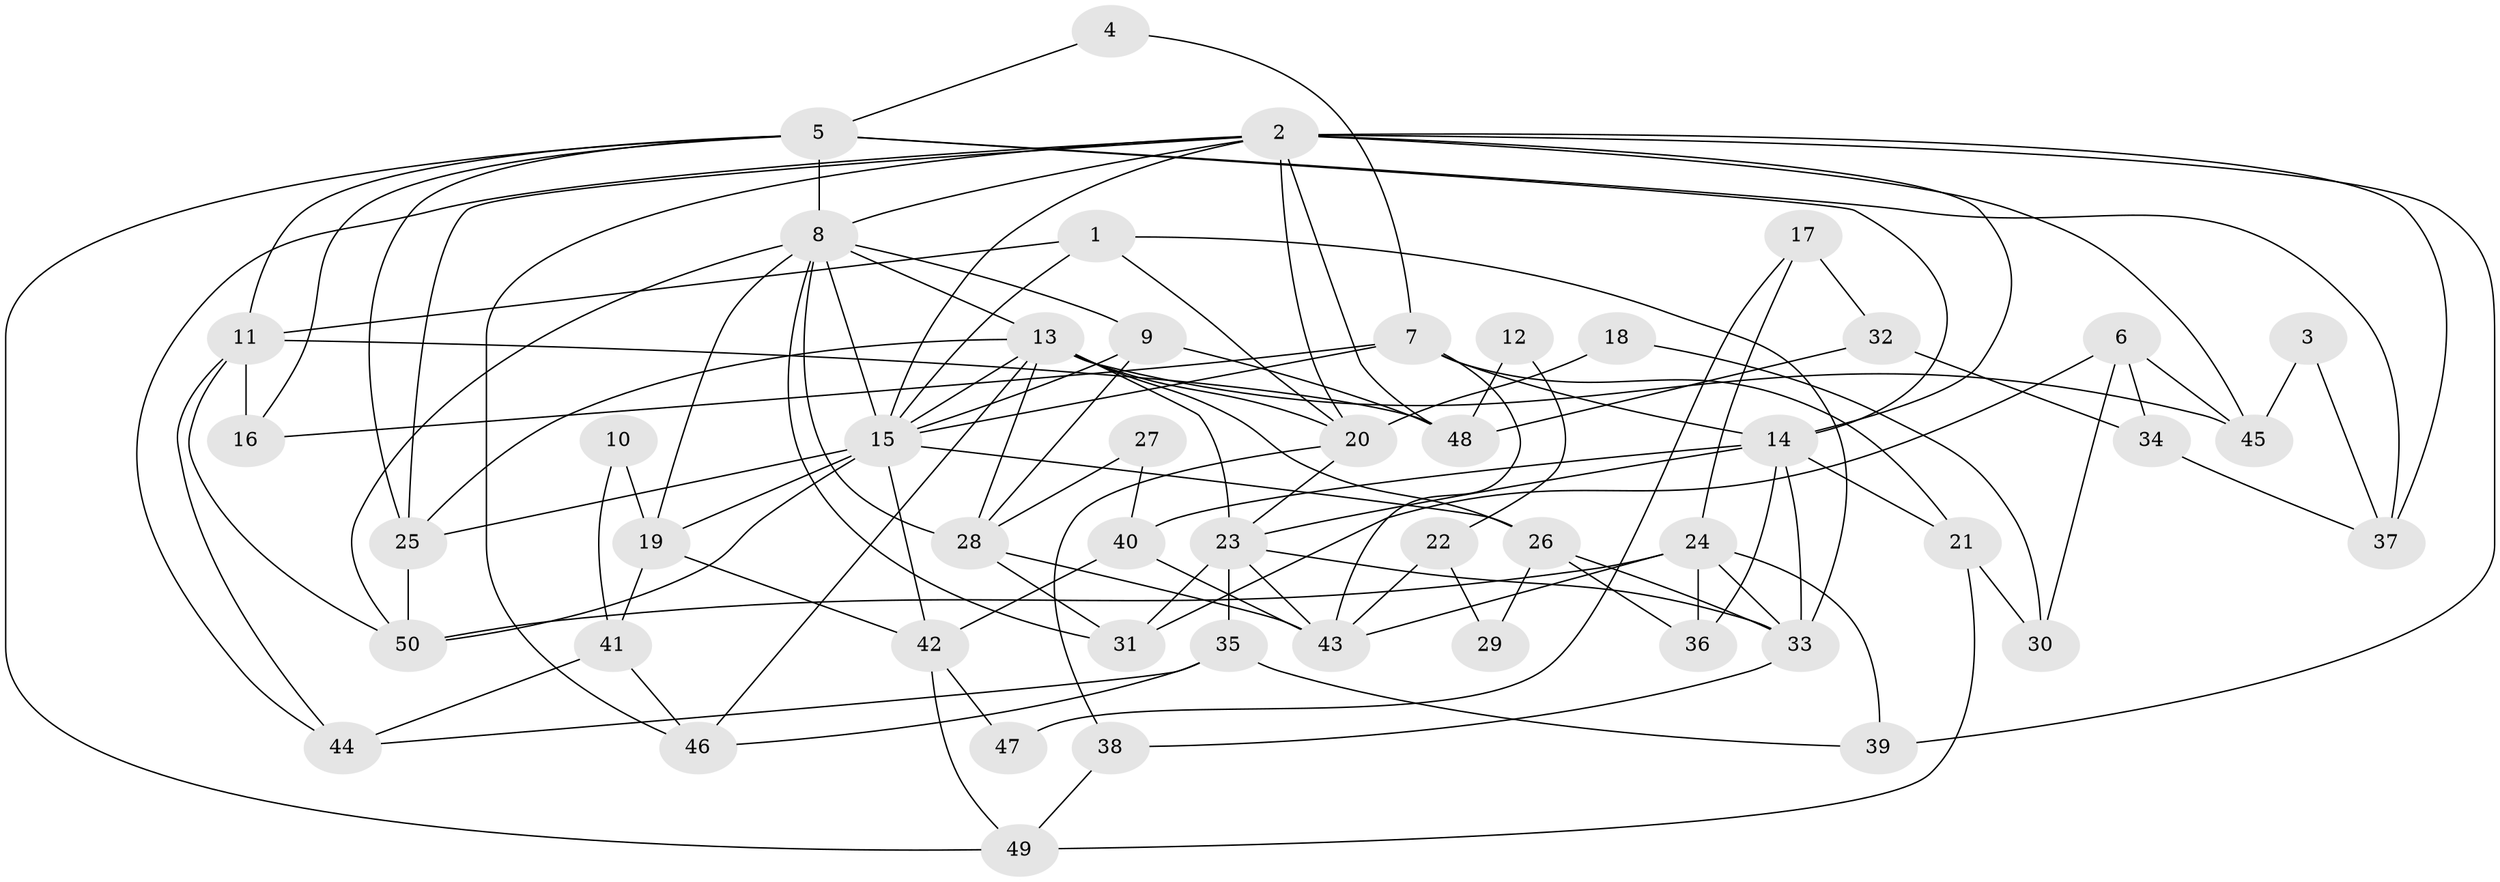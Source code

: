 // original degree distribution, {4: 0.3170731707317073, 5: 0.17073170731707318, 2: 0.0975609756097561, 3: 0.2926829268292683, 7: 0.012195121951219513, 6: 0.08536585365853659, 9: 0.012195121951219513, 8: 0.012195121951219513}
// Generated by graph-tools (version 1.1) at 2025/51/03/04/25 22:51:06]
// undirected, 50 vertices, 115 edges
graph export_dot {
  node [color=gray90,style=filled];
  1;
  2;
  3;
  4;
  5;
  6;
  7;
  8;
  9;
  10;
  11;
  12;
  13;
  14;
  15;
  16;
  17;
  18;
  19;
  20;
  21;
  22;
  23;
  24;
  25;
  26;
  27;
  28;
  29;
  30;
  31;
  32;
  33;
  34;
  35;
  36;
  37;
  38;
  39;
  40;
  41;
  42;
  43;
  44;
  45;
  46;
  47;
  48;
  49;
  50;
  1 -- 11 [weight=1.0];
  1 -- 15 [weight=1.0];
  1 -- 20 [weight=1.0];
  1 -- 33 [weight=1.0];
  2 -- 8 [weight=1.0];
  2 -- 14 [weight=2.0];
  2 -- 15 [weight=1.0];
  2 -- 20 [weight=2.0];
  2 -- 25 [weight=1.0];
  2 -- 37 [weight=1.0];
  2 -- 39 [weight=1.0];
  2 -- 44 [weight=1.0];
  2 -- 45 [weight=1.0];
  2 -- 46 [weight=1.0];
  2 -- 48 [weight=1.0];
  3 -- 37 [weight=1.0];
  3 -- 45 [weight=1.0];
  4 -- 5 [weight=1.0];
  4 -- 7 [weight=1.0];
  5 -- 8 [weight=4.0];
  5 -- 11 [weight=1.0];
  5 -- 14 [weight=1.0];
  5 -- 16 [weight=1.0];
  5 -- 25 [weight=1.0];
  5 -- 37 [weight=2.0];
  5 -- 49 [weight=1.0];
  6 -- 30 [weight=1.0];
  6 -- 31 [weight=1.0];
  6 -- 34 [weight=1.0];
  6 -- 45 [weight=1.0];
  7 -- 14 [weight=2.0];
  7 -- 15 [weight=1.0];
  7 -- 16 [weight=2.0];
  7 -- 21 [weight=1.0];
  7 -- 43 [weight=1.0];
  8 -- 9 [weight=1.0];
  8 -- 13 [weight=1.0];
  8 -- 15 [weight=1.0];
  8 -- 19 [weight=1.0];
  8 -- 28 [weight=1.0];
  8 -- 31 [weight=1.0];
  8 -- 50 [weight=1.0];
  9 -- 15 [weight=1.0];
  9 -- 28 [weight=1.0];
  9 -- 48 [weight=1.0];
  10 -- 19 [weight=1.0];
  10 -- 41 [weight=1.0];
  11 -- 16 [weight=2.0];
  11 -- 44 [weight=1.0];
  11 -- 48 [weight=1.0];
  11 -- 50 [weight=1.0];
  12 -- 22 [weight=1.0];
  12 -- 48 [weight=1.0];
  13 -- 15 [weight=1.0];
  13 -- 20 [weight=1.0];
  13 -- 23 [weight=1.0];
  13 -- 25 [weight=1.0];
  13 -- 26 [weight=1.0];
  13 -- 28 [weight=1.0];
  13 -- 45 [weight=1.0];
  13 -- 46 [weight=1.0];
  14 -- 21 [weight=1.0];
  14 -- 23 [weight=1.0];
  14 -- 33 [weight=1.0];
  14 -- 36 [weight=1.0];
  14 -- 40 [weight=1.0];
  15 -- 19 [weight=1.0];
  15 -- 25 [weight=1.0];
  15 -- 26 [weight=4.0];
  15 -- 42 [weight=1.0];
  15 -- 50 [weight=1.0];
  17 -- 24 [weight=1.0];
  17 -- 32 [weight=1.0];
  17 -- 47 [weight=1.0];
  18 -- 20 [weight=1.0];
  18 -- 30 [weight=1.0];
  19 -- 41 [weight=1.0];
  19 -- 42 [weight=1.0];
  20 -- 23 [weight=1.0];
  20 -- 38 [weight=1.0];
  21 -- 30 [weight=1.0];
  21 -- 49 [weight=1.0];
  22 -- 29 [weight=1.0];
  22 -- 43 [weight=1.0];
  23 -- 31 [weight=1.0];
  23 -- 33 [weight=1.0];
  23 -- 35 [weight=1.0];
  23 -- 43 [weight=1.0];
  24 -- 33 [weight=1.0];
  24 -- 36 [weight=1.0];
  24 -- 39 [weight=1.0];
  24 -- 43 [weight=1.0];
  24 -- 50 [weight=1.0];
  25 -- 50 [weight=1.0];
  26 -- 29 [weight=1.0];
  26 -- 33 [weight=1.0];
  26 -- 36 [weight=1.0];
  27 -- 28 [weight=1.0];
  27 -- 40 [weight=1.0];
  28 -- 31 [weight=1.0];
  28 -- 43 [weight=1.0];
  32 -- 34 [weight=1.0];
  32 -- 48 [weight=1.0];
  33 -- 38 [weight=1.0];
  34 -- 37 [weight=1.0];
  35 -- 39 [weight=1.0];
  35 -- 44 [weight=1.0];
  35 -- 46 [weight=1.0];
  38 -- 49 [weight=1.0];
  40 -- 42 [weight=1.0];
  40 -- 43 [weight=1.0];
  41 -- 44 [weight=1.0];
  41 -- 46 [weight=1.0];
  42 -- 47 [weight=1.0];
  42 -- 49 [weight=1.0];
}
